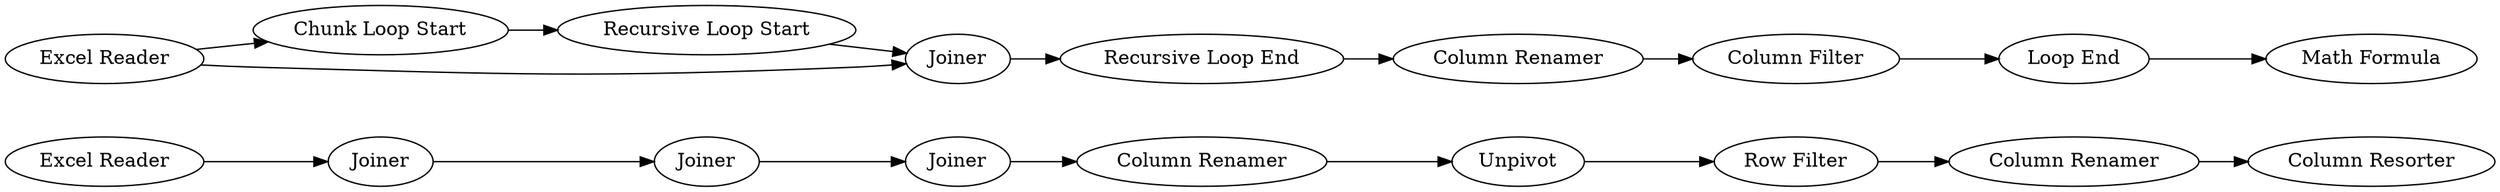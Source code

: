digraph {
	"-7890837101662447650_18" [label=Unpivot]
	"-7890837101662447650_9" [label="Loop End"]
	"-7890837101662447650_7" [label="Column Filter"]
	"-7890837101662447650_2" [label="Chunk Loop Start"]
	"-7890837101662447650_4" [label="Recursive Loop Start"]
	"-7890837101662447650_19" [label="Row Filter"]
	"-7890837101662447650_10" [label="Math Formula"]
	"-7890837101662447650_17" [label="Column Renamer"]
	"-7890837101662447650_15" [label=Joiner]
	"-7890837101662447650_14" [label=Joiner]
	"-7890837101662447650_20" [label="Column Renamer"]
	"-7890837101662447650_6" [label="Column Renamer"]
	"-7890837101662447650_5" [label="Recursive Loop End"]
	"-7890837101662447650_23" [label="Excel Reader"]
	"-7890837101662447650_16" [label=Joiner]
	"-7890837101662447650_22" [label="Excel Reader"]
	"-7890837101662447650_3" [label=Joiner]
	"-7890837101662447650_21" [label="Column Resorter"]
	"-7890837101662447650_15" -> "-7890837101662447650_16"
	"-7890837101662447650_23" -> "-7890837101662447650_2"
	"-7890837101662447650_16" -> "-7890837101662447650_17"
	"-7890837101662447650_5" -> "-7890837101662447650_6"
	"-7890837101662447650_2" -> "-7890837101662447650_4"
	"-7890837101662447650_17" -> "-7890837101662447650_18"
	"-7890837101662447650_3" -> "-7890837101662447650_5"
	"-7890837101662447650_4" -> "-7890837101662447650_3"
	"-7890837101662447650_23" -> "-7890837101662447650_3"
	"-7890837101662447650_7" -> "-7890837101662447650_9"
	"-7890837101662447650_19" -> "-7890837101662447650_20"
	"-7890837101662447650_20" -> "-7890837101662447650_21"
	"-7890837101662447650_6" -> "-7890837101662447650_7"
	"-7890837101662447650_14" -> "-7890837101662447650_15"
	"-7890837101662447650_9" -> "-7890837101662447650_10"
	"-7890837101662447650_22" -> "-7890837101662447650_14"
	"-7890837101662447650_18" -> "-7890837101662447650_19"
	rankdir=LR
}
